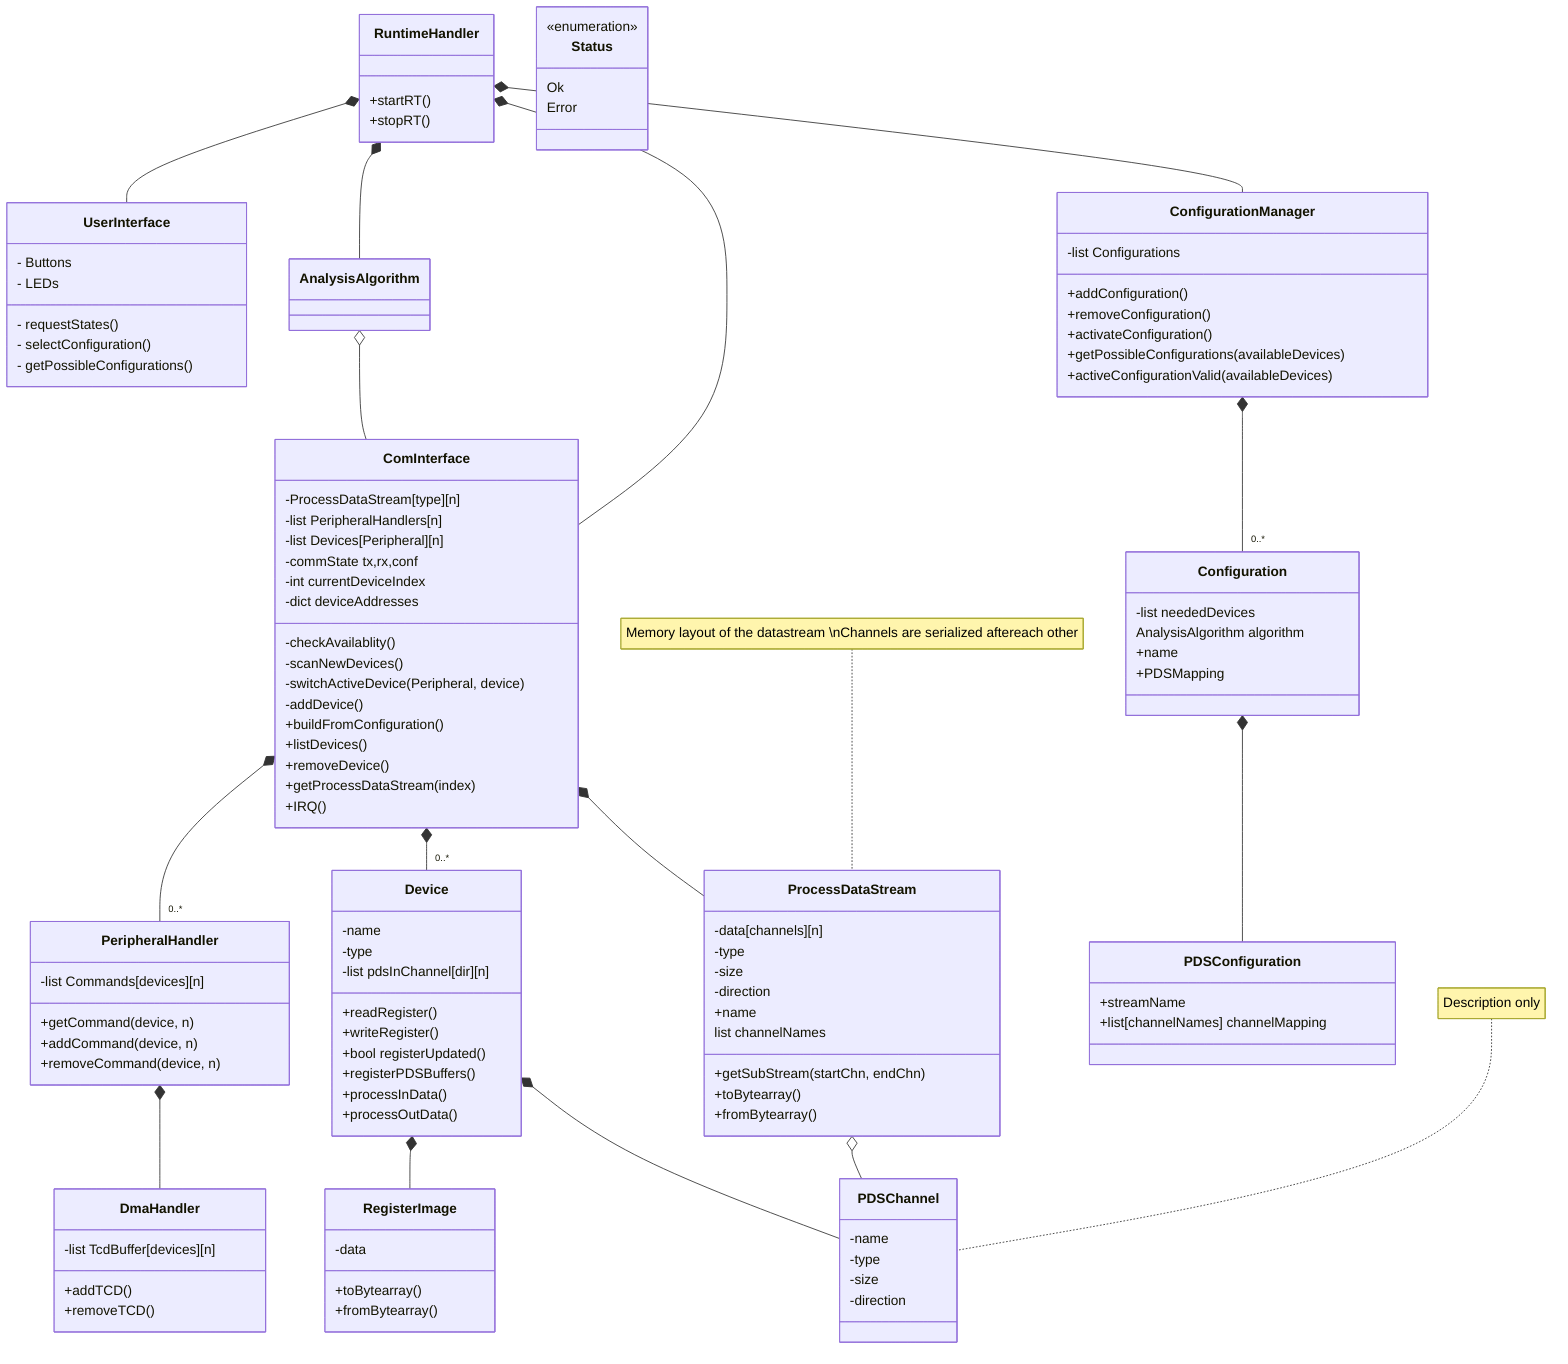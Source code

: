 classDiagram
    direction TB

    class DmaHandler {
        -list TcdBuffer[devices][n]

        +addTCD()
        +removeTCD()
    }
    class PeripheralHandler {
        -list Commands[devices][n]

        +getCommand(device, n)
        +addCommand(device, n)
        +removeCommand(device, n)
    }
    class ComInterface {
        -ProcessDataStream[type][n]
        -list PeripheralHandlers[n]
        -list Devices[Peripheral][n]
        -commState tx,rx,conf
        -int currentDeviceIndex
        -dict deviceAddresses

        -checkAvailablity()
        -scanNewDevices()
        -switchActiveDevice(Peripheral, device)
        -addDevice()
        
        +buildFromConfiguration()
        +listDevices()
        +removeDevice()
        +getProcessDataStream(index)

        +IRQ()
    }
    class RuntimeHandler {
        +startRT()
        +stopRT()
    }
    class UserInterface {
        - Buttons
        - LEDs
        - requestStates()
        - selectConfiguration()
        - getPossibleConfigurations()
    }
    class Device {
        -name
        -type
        -list pdsInChannel[dir][n]
        +readRegister()
        +writeRegister()
        +bool registerUpdated()

        +registerPDSBuffers()
        +processInData()
        +processOutData()
    }
    
    class ProcessDataStream {
        -data[channels][n]
        -type
        -size
        -direction
        +name
        list channelNames

        +getSubStream(startChn, endChn)
        +toBytearray()
        +fromBytearray()
    }   
    note for ProcessDataStream "Memory layout of the datastream \nChannels are serialized aftereach other"
    class PDSChannel {
        -name
        -type
        -size
        -direction
    }
    note for PDSChannel "Description only"
    class RegisterImage {
        -data

        +toBytearray()
        +fromBytearray()
    }
    class AnalysisAlgorithm
    class ConfigurationManager {
        -list Configurations

        +addConfiguration()
        +removeConfiguration()
        +activateConfiguration()
        +getPossibleConfigurations(availableDevices)
        +activeConfigurationValid(availableDevices)
    }
    class Configuration {
        -list neededDevices
        AnalysisAlgorithm algorithm
        +name
        +PDSMapping
    }

    class PDSConfiguration {
        +streamName
        +list[channelNames] channelMapping
    }

    class Status {
        <<enumeration>>
        Ok
        Error
    }

    PeripheralHandler *-- DmaHandler
    ComInterface *-- "0..*" PeripheralHandler
    RuntimeHandler *-- ComInterface
    ComInterface *-- "0..*" Device
    ComInterface *-- ProcessDataStream
    Device *-- RegisterImage
    RuntimeHandler *-- AnalysisAlgorithm
    AnalysisAlgorithm o-- ComInterface
    ProcessDataStream o-- PDSChannel
    Device *-- PDSChannel
    ConfigurationManager *-- "0..*" Configuration
    RuntimeHandler *-- ConfigurationManager
    RuntimeHandler *-- UserInterface
    Configuration *-- PDSConfiguration